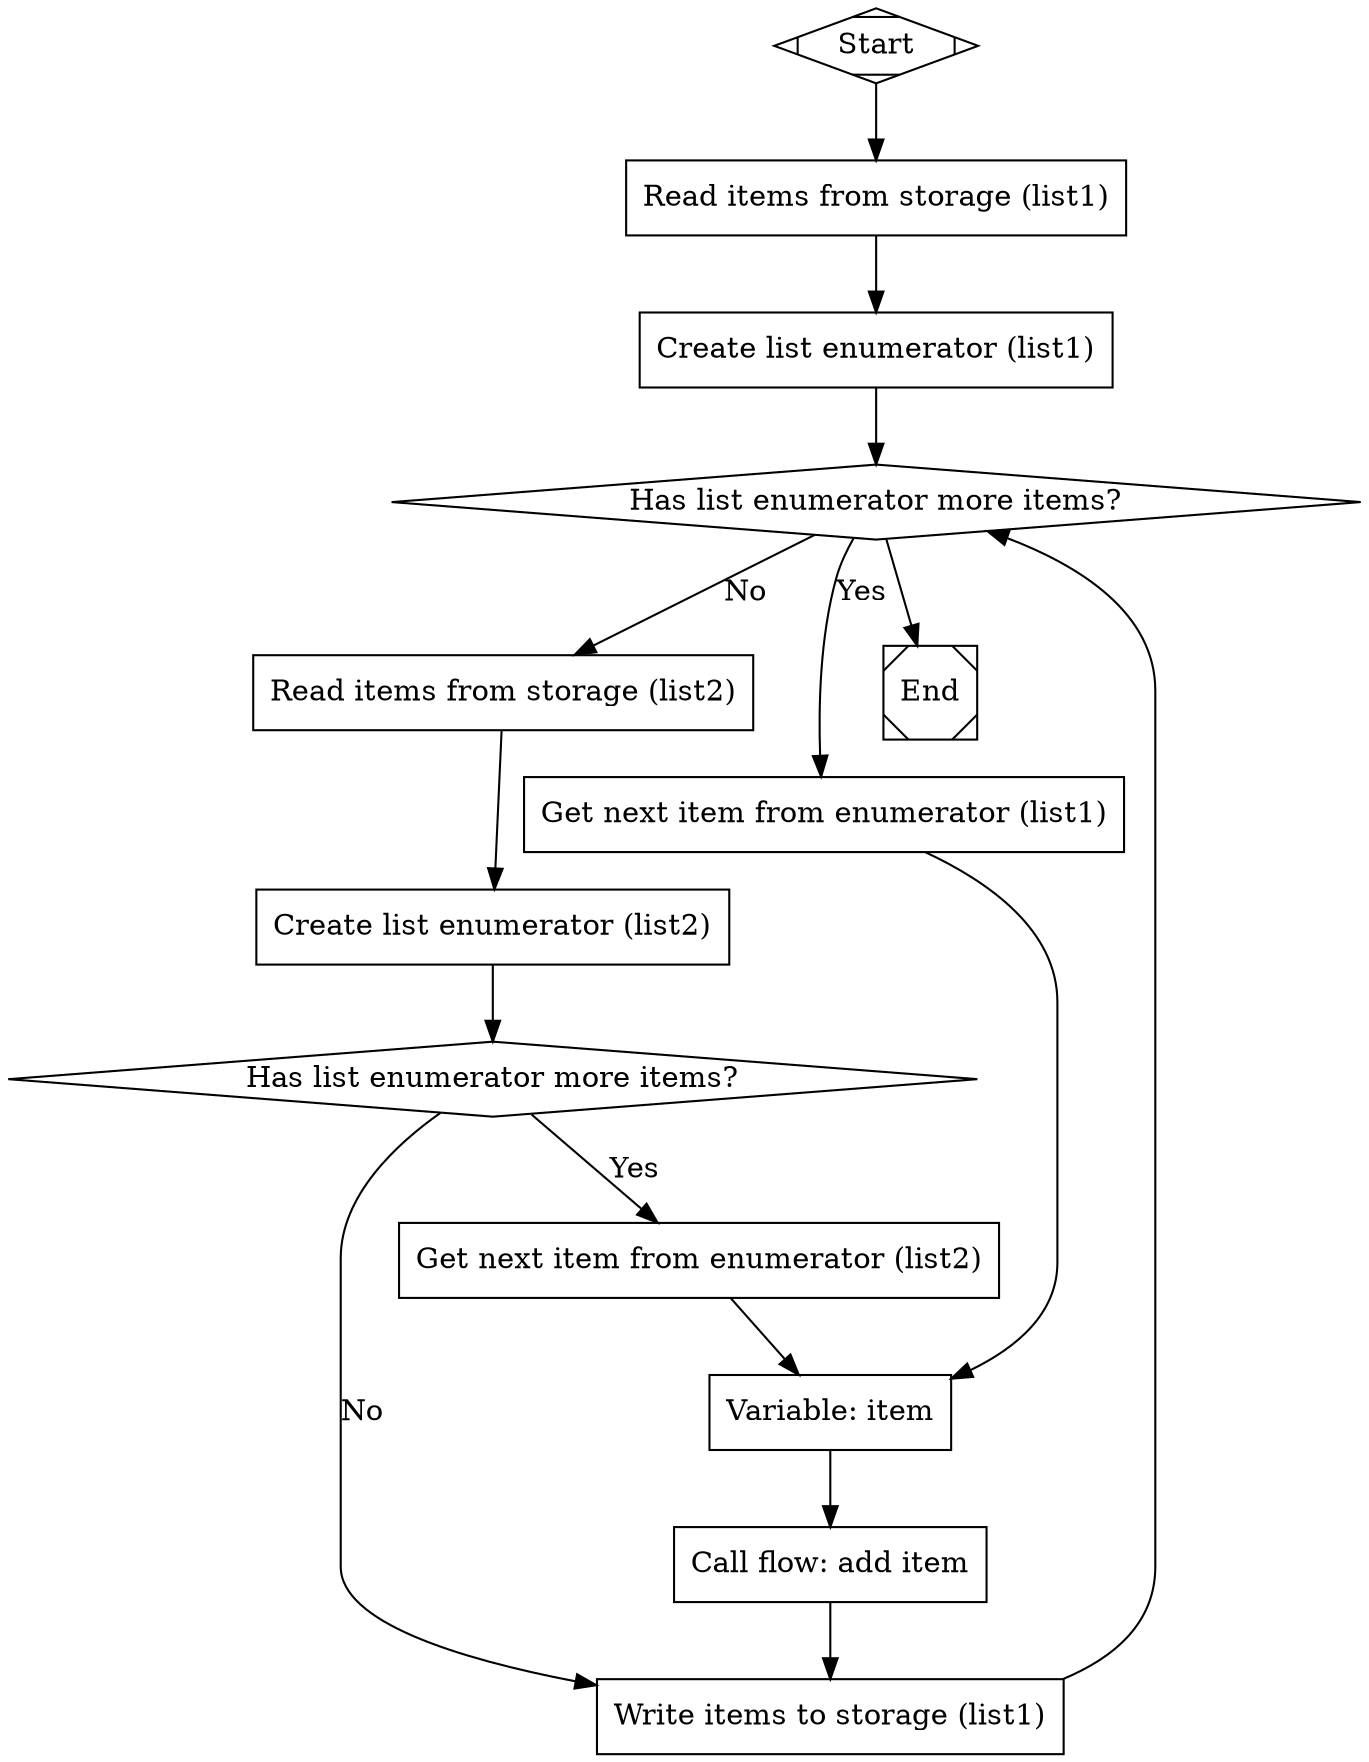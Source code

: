digraph G {

  // start
  start -> read_items_from_storage_list1;
  
  // read_items_from_storage_list1
  read_items_from_storage_list1 -> create_list_enumerator_list1;
  
  // create_list_enumerator_list1
  create_list_enumerator_list1 -> has_list_enumerator_more_items_list1;
  
  // has_list_enumerator_more_items_list1
  has_list_enumerator_more_items_list1 -> get_next_item_from_enumerator_list1 [label="Yes"];
  has_list_enumerator_more_items_list1 -> read_items_from_storage_list2 [label="No"];
  
  // get_next_item_from_enumerator_list1
  get_next_item_from_enumerator_list1 -> variable_item;
  
  // variable_item
  variable_item -> call_flow_add_item;
  
  // call_flow_add_item
  call_flow_add_item -> write_items_to_storage_list;
  
  // read_items_from_storage_list2
  read_items_from_storage_list2 -> create_list_enumerator_list2;
  
  // create_list_enumerator_list2
  create_list_enumerator_list2 -> has_list_enumerator_more_items_list2;
  
  // has_list_enumerator_more_items_list2
  has_list_enumerator_more_items_list2 -> get_next_item_from_enumerator_list2 [label="Yes"];
  has_list_enumerator_more_items_list2 -> write_items_to_storage_list [label="No"];
  
  // get_next_item_from_enumerator_list2
  get_next_item_from_enumerator_list2 -> variable_item;
  
  // write_items_to_storage_list
  write_items_to_storage_list -> has_list_enumerator_more_items_list1;
  
  // end
  has_list_enumerator_more_items_list1 -> end_list;
  
  start [shape=Mdiamond, label="Start"];
  read_items_from_storage_list1 [shape=box, label="Read items from storage (list1)"];
  create_list_enumerator_list1 [shape=box, label="Create list enumerator (list1)"];
  has_list_enumerator_more_items_list1 [shape=diamond, label="Has list enumerator more items?"];
  get_next_item_from_enumerator_list1 [shape=box, label="Get next item from enumerator (list1)"];
  variable_item [shape=box, label="Variable: item"];
  call_flow_add_item [shape=box, label="Call flow: add item"];
  read_items_from_storage_list2 [shape=box, label="Read items from storage (list2)"];
  create_list_enumerator_list2 [shape=box, label="Create list enumerator (list2)"];
  has_list_enumerator_more_items_list2 [shape=diamond, label="Has list enumerator more items?"];
  get_next_item_from_enumerator_list2 [shape=box, label="Get next item from enumerator (list2)"];
  write_items_to_storage_list [shape=box, label="Write items to storage (list1)"];
  end_list [shape=Msquare, label="End"];

}
